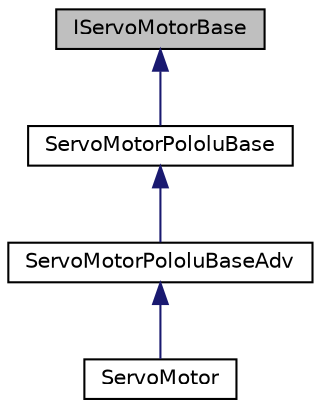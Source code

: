 digraph "IServoMotorBase"
{
 // LATEX_PDF_SIZE
  edge [fontname="Helvetica",fontsize="10",labelfontname="Helvetica",labelfontsize="10"];
  node [fontname="Helvetica",fontsize="10",shape=record];
  Node1 [label="IServoMotorBase",height=0.2,width=0.4,color="black", fillcolor="grey75", style="filled", fontcolor="black",tooltip="Interface class that specifies the basic functionality of object that initializes and controls a serv..."];
  Node1 -> Node2 [dir="back",color="midnightblue",fontsize="10",style="solid",fontname="Helvetica"];
  Node2 [label="ServoMotorPololuBase",height=0.2,width=0.4,color="black", fillcolor="white", style="filled",URL="$classServoMotorPololuBase.html",tooltip="Class implements the interface IServoMotorBase based on the pololu controller board (https://www...."];
  Node2 -> Node3 [dir="back",color="midnightblue",fontsize="10",style="solid",fontname="Helvetica"];
  Node3 [label="ServoMotorPololuBaseAdv",height=0.2,width=0.4,color="black", fillcolor="white", style="filled",URL="$classServoMotorPololuBaseAdv.html",tooltip="Implements the interface IServoMotoBaseAdv derived from class ServoMotorPololuBase."];
  Node3 -> Node4 [dir="back",color="midnightblue",fontsize="10",style="solid",fontname="Helvetica"];
  Node4 [label="ServoMotor",height=0.2,width=0.4,color="black", fillcolor="white", style="filled",URL="$classServoMotor.html",tooltip=" "];
}
